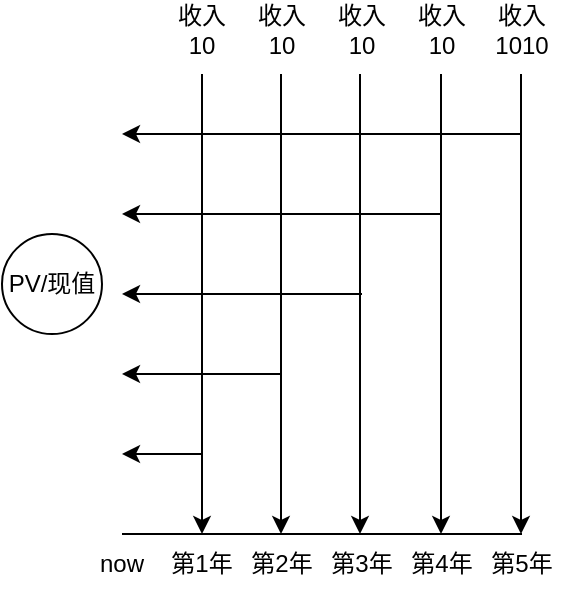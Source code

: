 <mxfile version="20.8.16" type="github">
  <diagram name="Page-1" id="hKvbJVSf4uzDAvdGljz6">
    <mxGraphModel dx="2074" dy="1124" grid="1" gridSize="10" guides="1" tooltips="1" connect="1" arrows="1" fold="1" page="1" pageScale="1" pageWidth="827" pageHeight="1169" math="0" shadow="0">
      <root>
        <mxCell id="0" />
        <mxCell id="1" parent="0" />
        <mxCell id="G2V6ZnphLilGvFdsVbBa-2" value="" style="endArrow=none;html=1;rounded=0;" edge="1" parent="1">
          <mxGeometry width="50" height="50" relative="1" as="geometry">
            <mxPoint x="240" y="600" as="sourcePoint" />
            <mxPoint x="440" y="600" as="targetPoint" />
          </mxGeometry>
        </mxCell>
        <mxCell id="G2V6ZnphLilGvFdsVbBa-3" value="" style="endArrow=classic;html=1;rounded=0;" edge="1" parent="1">
          <mxGeometry width="50" height="50" relative="1" as="geometry">
            <mxPoint x="280" y="560" as="sourcePoint" />
            <mxPoint x="240" y="560" as="targetPoint" />
          </mxGeometry>
        </mxCell>
        <mxCell id="G2V6ZnphLilGvFdsVbBa-4" value="" style="endArrow=classic;html=1;rounded=0;" edge="1" parent="1">
          <mxGeometry width="50" height="50" relative="1" as="geometry">
            <mxPoint x="320" y="520" as="sourcePoint" />
            <mxPoint x="240" y="520" as="targetPoint" />
          </mxGeometry>
        </mxCell>
        <mxCell id="G2V6ZnphLilGvFdsVbBa-5" value="" style="endArrow=classic;html=1;rounded=0;" edge="1" parent="1">
          <mxGeometry width="50" height="50" relative="1" as="geometry">
            <mxPoint x="360" y="480" as="sourcePoint" />
            <mxPoint x="240" y="480" as="targetPoint" />
          </mxGeometry>
        </mxCell>
        <mxCell id="G2V6ZnphLilGvFdsVbBa-6" value="" style="endArrow=classic;html=1;rounded=0;" edge="1" parent="1">
          <mxGeometry width="50" height="50" relative="1" as="geometry">
            <mxPoint x="400" y="440" as="sourcePoint" />
            <mxPoint x="240" y="440" as="targetPoint" />
            <Array as="points" />
          </mxGeometry>
        </mxCell>
        <mxCell id="G2V6ZnphLilGvFdsVbBa-7" value="now" style="text;html=1;strokeColor=none;fillColor=none;align=center;verticalAlign=middle;whiteSpace=wrap;rounded=0;" vertex="1" parent="1">
          <mxGeometry x="210" y="600" width="60" height="30" as="geometry" />
        </mxCell>
        <mxCell id="G2V6ZnphLilGvFdsVbBa-8" value="" style="endArrow=classic;html=1;rounded=0;" edge="1" parent="1">
          <mxGeometry width="50" height="50" relative="1" as="geometry">
            <mxPoint x="440" y="400" as="sourcePoint" />
            <mxPoint x="240" y="400" as="targetPoint" />
            <Array as="points" />
          </mxGeometry>
        </mxCell>
        <mxCell id="G2V6ZnphLilGvFdsVbBa-9" value="第1年" style="text;html=1;strokeColor=none;fillColor=none;align=center;verticalAlign=middle;whiteSpace=wrap;rounded=0;" vertex="1" parent="1">
          <mxGeometry x="250" y="600" width="60" height="30" as="geometry" />
        </mxCell>
        <mxCell id="G2V6ZnphLilGvFdsVbBa-10" value="第2年" style="text;html=1;strokeColor=none;fillColor=none;align=center;verticalAlign=middle;whiteSpace=wrap;rounded=0;" vertex="1" parent="1">
          <mxGeometry x="290" y="600" width="60" height="30" as="geometry" />
        </mxCell>
        <mxCell id="G2V6ZnphLilGvFdsVbBa-11" value="第3年" style="text;html=1;strokeColor=none;fillColor=none;align=center;verticalAlign=middle;whiteSpace=wrap;rounded=0;" vertex="1" parent="1">
          <mxGeometry x="330" y="600" width="60" height="30" as="geometry" />
        </mxCell>
        <mxCell id="G2V6ZnphLilGvFdsVbBa-12" value="第4年" style="text;html=1;strokeColor=none;fillColor=none;align=center;verticalAlign=middle;whiteSpace=wrap;rounded=0;" vertex="1" parent="1">
          <mxGeometry x="370" y="600" width="60" height="30" as="geometry" />
        </mxCell>
        <mxCell id="G2V6ZnphLilGvFdsVbBa-13" value="第5年" style="text;html=1;strokeColor=none;fillColor=none;align=center;verticalAlign=middle;whiteSpace=wrap;rounded=0;" vertex="1" parent="1">
          <mxGeometry x="410" y="600" width="60" height="30" as="geometry" />
        </mxCell>
        <mxCell id="G2V6ZnphLilGvFdsVbBa-14" value="PV/现值" style="ellipse;whiteSpace=wrap;html=1;aspect=fixed;" vertex="1" parent="1">
          <mxGeometry x="180" y="450" width="50" height="50" as="geometry" />
        </mxCell>
        <mxCell id="G2V6ZnphLilGvFdsVbBa-16" value="" style="endArrow=classic;html=1;rounded=0;" edge="1" parent="1" target="G2V6ZnphLilGvFdsVbBa-9">
          <mxGeometry width="50" height="50" relative="1" as="geometry">
            <mxPoint x="280" y="370" as="sourcePoint" />
            <mxPoint x="350" y="290" as="targetPoint" />
          </mxGeometry>
        </mxCell>
        <mxCell id="G2V6ZnphLilGvFdsVbBa-18" value="" style="endArrow=classic;html=1;rounded=0;" edge="1" parent="1">
          <mxGeometry width="50" height="50" relative="1" as="geometry">
            <mxPoint x="319.5" y="370" as="sourcePoint" />
            <mxPoint x="319.5" y="600" as="targetPoint" />
          </mxGeometry>
        </mxCell>
        <mxCell id="G2V6ZnphLilGvFdsVbBa-19" value="" style="endArrow=classic;html=1;rounded=0;" edge="1" parent="1">
          <mxGeometry width="50" height="50" relative="1" as="geometry">
            <mxPoint x="359" y="370" as="sourcePoint" />
            <mxPoint x="359" y="600" as="targetPoint" />
          </mxGeometry>
        </mxCell>
        <mxCell id="G2V6ZnphLilGvFdsVbBa-20" value="" style="endArrow=classic;html=1;rounded=0;" edge="1" parent="1">
          <mxGeometry width="50" height="50" relative="1" as="geometry">
            <mxPoint x="399.5" y="370" as="sourcePoint" />
            <mxPoint x="399.5" y="600" as="targetPoint" />
          </mxGeometry>
        </mxCell>
        <mxCell id="G2V6ZnphLilGvFdsVbBa-21" value="" style="endArrow=classic;html=1;rounded=0;" edge="1" parent="1">
          <mxGeometry width="50" height="50" relative="1" as="geometry">
            <mxPoint x="439.5" y="370" as="sourcePoint" />
            <mxPoint x="439.5" y="600" as="targetPoint" />
          </mxGeometry>
        </mxCell>
        <mxCell id="G2V6ZnphLilGvFdsVbBa-23" value="收入&lt;br&gt;10" style="text;html=1;strokeColor=none;fillColor=none;align=center;verticalAlign=middle;whiteSpace=wrap;rounded=0;" vertex="1" parent="1">
          <mxGeometry x="370" y="333" width="60" height="30" as="geometry" />
        </mxCell>
        <mxCell id="G2V6ZnphLilGvFdsVbBa-24" value="收入&lt;br&gt;10" style="text;html=1;strokeColor=none;fillColor=none;align=center;verticalAlign=middle;whiteSpace=wrap;rounded=0;" vertex="1" parent="1">
          <mxGeometry x="330" y="333" width="60" height="30" as="geometry" />
        </mxCell>
        <mxCell id="G2V6ZnphLilGvFdsVbBa-25" value="收入&lt;br&gt;1010" style="text;html=1;strokeColor=none;fillColor=none;align=center;verticalAlign=middle;whiteSpace=wrap;rounded=0;" vertex="1" parent="1">
          <mxGeometry x="410" y="333" width="60" height="30" as="geometry" />
        </mxCell>
        <mxCell id="G2V6ZnphLilGvFdsVbBa-26" value="收入&lt;br&gt;10" style="text;html=1;strokeColor=none;fillColor=none;align=center;verticalAlign=middle;whiteSpace=wrap;rounded=0;" vertex="1" parent="1">
          <mxGeometry x="250" y="333" width="60" height="30" as="geometry" />
        </mxCell>
        <mxCell id="G2V6ZnphLilGvFdsVbBa-27" value="收入&lt;br&gt;10" style="text;html=1;strokeColor=none;fillColor=none;align=center;verticalAlign=middle;whiteSpace=wrap;rounded=0;" vertex="1" parent="1">
          <mxGeometry x="290" y="333" width="60" height="30" as="geometry" />
        </mxCell>
      </root>
    </mxGraphModel>
  </diagram>
</mxfile>
